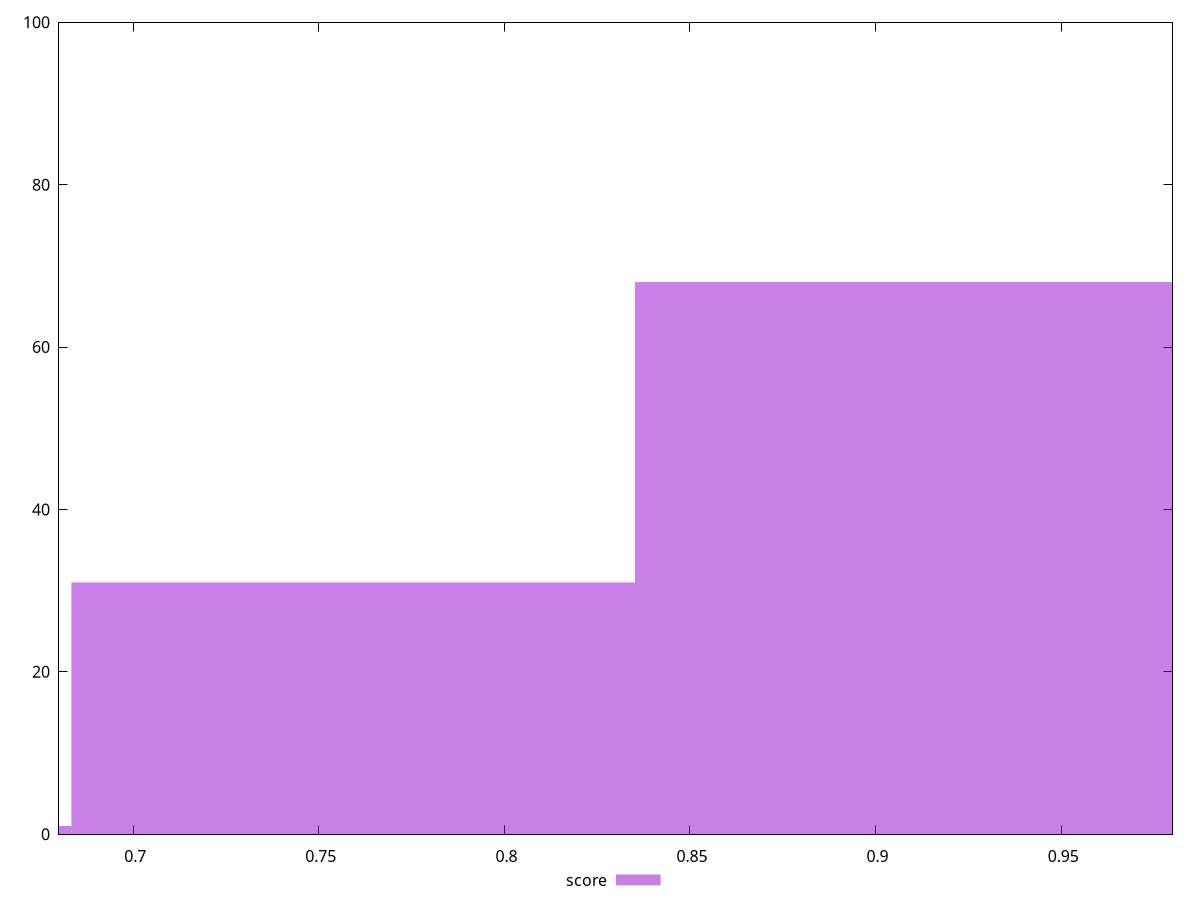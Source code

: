 reset

$score <<EOF
0.7592626149304038 31
0.9111151379164846 68
0.607410091944323 1
EOF

set key outside below
set boxwidth 0.15185252298608076
set xrange [0.68:0.98]
set yrange [0:100]
set trange [0:100]
set style fill transparent solid 0.5 noborder
set terminal svg size 640, 490 enhanced background rgb 'white'
set output "report_00017_2021-02-10T15-08-03.406Z/mainthread-work-breakdown/samples/pages/score/histogram.svg"

plot $score title "score" with boxes

reset
